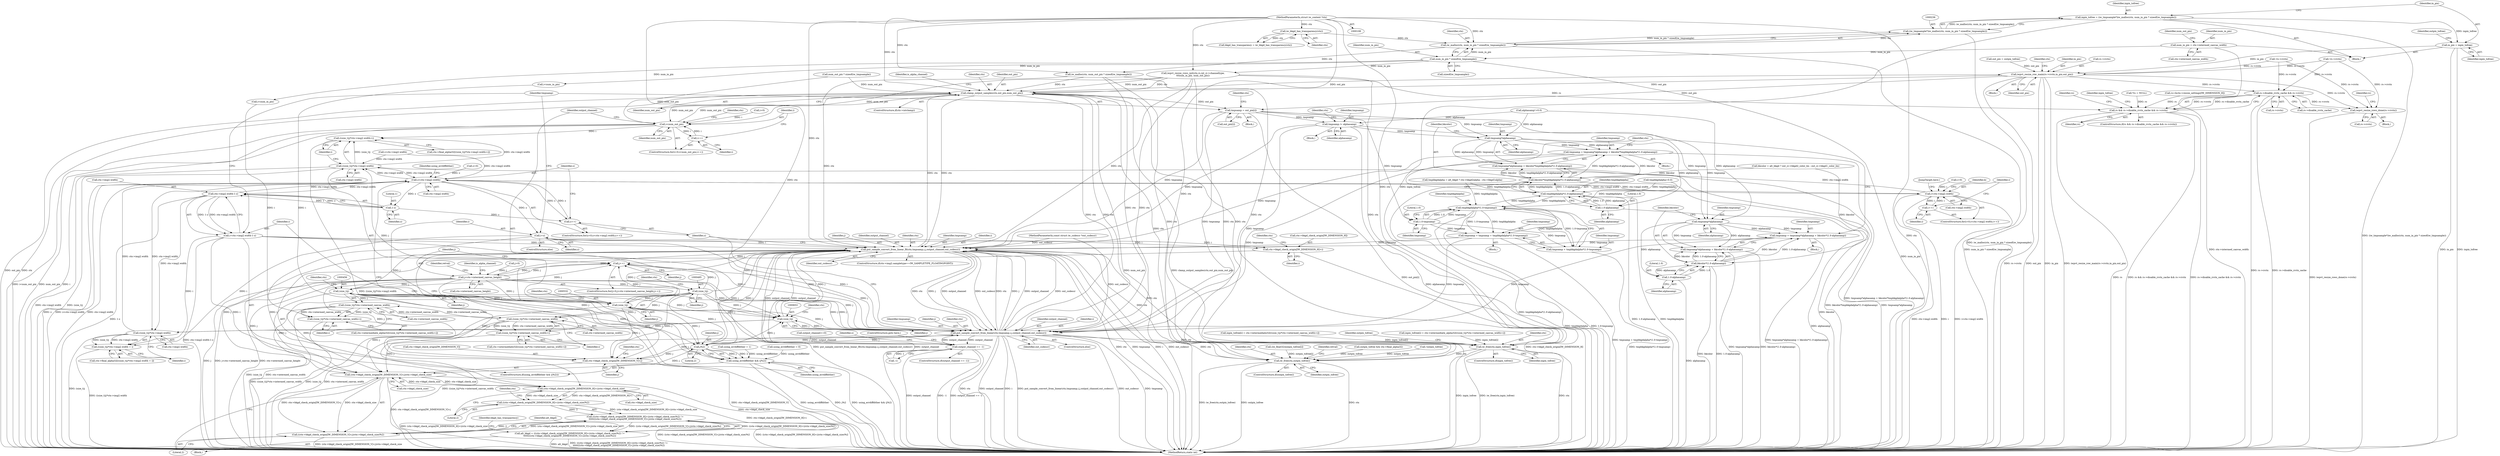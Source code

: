 digraph "0_imageworsener_a4f247707f08e322f0b41e82c3e06e224240a654_0@API" {
"1000243" [label="(Call,in_pix = inpix_tofree)"];
"1000233" [label="(Call,inpix_tofree = (iw_tmpsample*)iw_malloc(ctx, num_in_pix * sizeof(iw_tmpsample)))"];
"1000235" [label="(Call,(iw_tmpsample*)iw_malloc(ctx, num_in_pix * sizeof(iw_tmpsample)))"];
"1000237" [label="(Call,iw_malloc(ctx, num_in_pix * sizeof(iw_tmpsample)))"];
"1000231" [label="(Call,iw_bkgd_has_transparency(ctx))"];
"1000109" [label="(MethodParameterIn,struct iw_context *ctx)"];
"1000239" [label="(Call,num_in_pix * sizeof(iw_tmpsample))"];
"1000168" [label="(Call,num_in_pix = ctx->intermed_canvas_width)"];
"1000491" [label="(Call,iwpvt_resize_row_main(rs->rrctx,in_pix,out_pix))"];
"1000501" [label="(Call,clamp_output_samples(ctx,out_pix,num_out_pix))"];
"1000518" [label="(Call,i<num_out_pix)"];
"1000521" [label="(Call,i++)"];
"1000529" [label="(Call,((size_t)j)*ctx->img2.width+i)"];
"1000587" [label="(Call,tmpsamp = out_pix[i])"];
"1000666" [label="(Call,tmpsamp /= alphasamp)"];
"1000697" [label="(Call,tmpsamp*alphasamp)"];
"1000694" [label="(Call,tmpsamp = tmpsamp*alphasamp + bkcolor*tmpbkgdalpha*(1.0-alphasamp))"];
"1000743" [label="(Call,put_sample_convert_from_linear_flt(ctx,tmpsamp,i,j,output_channel,out_csdescr))"];
"1000429" [label="(Call,j++)"];
"1000424" [label="(Call,j<ctx->intermed_canvas_height)"];
"1000455" [label="(Call,(size_t)j)"];
"1000454" [label="(Call,((size_t)j)*ctx->intermed_canvas_width)"];
"1000453" [label="(Call,((size_t)j)*ctx->intermed_canvas_width+i)"];
"1000483" [label="(Call,((size_t)j)*ctx->intermed_canvas_width)"];
"1000482" [label="(Call,((size_t)j)*ctx->intermed_canvas_width+i)"];
"1000531" [label="(Call,(size_t)j)"];
"1000530" [label="(Call,((size_t)j)*ctx->img2.width)"];
"1000556" [label="(Call,z<ctx->img2.width)"];
"1000563" [label="(Call,z++)"];
"1000574" [label="(Call,ctx->img2.width-1-z)"];
"1000572" [label="(Call,i=ctx->img2.width-1-z)"];
"1000601" [label="(Call,(ctx->bkgd_check_origin[IW_DIMENSION_H]+i)/ctx->bkgd_check_size)"];
"1000600" [label="(Call,((ctx->bkgd_check_origin[IW_DIMENSION_H]+i)/ctx->bkgd_check_size)%2)"];
"1000599" [label="(Call,(((ctx->bkgd_check_origin[IW_DIMENSION_H]+i)/ctx->bkgd_check_size)%2) !=\n\t\t\t\t\t(((ctx->bkgd_check_origin[IW_DIMENSION_V]+j)/ctx->bkgd_check_size)%2))"];
"1000597" [label="(Call,alt_bkgd = (((ctx->bkgd_check_origin[IW_DIMENSION_H]+i)/ctx->bkgd_check_size)%2) !=\n\t\t\t\t\t(((ctx->bkgd_check_origin[IW_DIMENSION_V]+j)/ctx->bkgd_check_size)%2))"];
"1000614" [label="(Call,(ctx->bkgd_check_origin[IW_DIMENSION_V]+j)/ctx->bkgd_check_size)"];
"1000613" [label="(Call,((ctx->bkgd_check_origin[IW_DIMENSION_V]+j)/ctx->bkgd_check_size)%2)"];
"1000602" [label="(Call,ctx->bkgd_check_origin[IW_DIMENSION_H]+i)"];
"1000650" [label="(Call,((size_t)j)*ctx->img2.width + i)"];
"1000751" [label="(Call,put_sample_convert_from_linear(ctx,tmpsamp,i,j,output_channel,out_csdescr))"];
"1000546" [label="(Call,output_channel == -1)"];
"1000569" [label="(Call,j%2)"];
"1000567" [label="(Call,using_errdiffdither && (j%2))"];
"1000615" [label="(Call,ctx->bkgd_check_origin[IW_DIMENSION_V]+j)"];
"1000652" [label="(Call,(size_t)j)"];
"1000651" [label="(Call,((size_t)j)*ctx->img2.width)"];
"1000842" [label="(Call,iw_free(ctx,inpix_tofree))"];
"1000847" [label="(Call,iw_free(ctx,outpix_tofree))"];
"1000580" [label="(Call,1-z)"];
"1000584" [label="(Call,i=z)"];
"1000765" [label="(Call,i<ctx->img2.width)"];
"1000772" [label="(Call,i++)"];
"1000484" [label="(Call,(size_t)j)"];
"1000696" [label="(Call,tmpsamp*alphasamp + bkcolor*tmpbkgdalpha*(1.0-alphasamp))"];
"1000704" [label="(Call,1.0-alphasamp)"];
"1000702" [label="(Call,tmpbkgdalpha*(1.0-alphasamp))"];
"1000700" [label="(Call,bkcolor*tmpbkgdalpha*(1.0-alphasamp))"];
"1000730" [label="(Call,tmpbkgdalpha*(1.0-tmpsamp))"];
"1000726" [label="(Call,tmpsamp = tmpsamp + tmpbkgdalpha*(1.0-tmpsamp))"];
"1000728" [label="(Call,tmpsamp + tmpbkgdalpha*(1.0-tmpsamp))"];
"1000712" [label="(Call,tmpsamp*alphasamp)"];
"1000709" [label="(Call,tmpsamp = tmpsamp*alphasamp + bkcolor*(1.0-alphasamp))"];
"1000711" [label="(Call,tmpsamp*alphasamp + bkcolor*(1.0-alphasamp))"];
"1000717" [label="(Call,1.0-alphasamp)"];
"1000715" [label="(Call,bkcolor*(1.0-alphasamp))"];
"1000732" [label="(Call,1.0-tmpsamp)"];
"1000823" [label="(Call,rs->disable_rrctx_cache && rs->rrctx)"];
"1000821" [label="(Call,rs && rs->disable_rrctx_cache && rs->rrctx)"];
"1000831" [label="(Call,iwpvt_resize_rows_done(rs->rrctx))"];
"1000572" [label="(Call,i=ctx->img2.width-1-z)"];
"1000564" [label="(Identifier,z)"];
"1000714" [label="(Identifier,alphasamp)"];
"1000711" [label="(Call,tmpsamp*alphasamp + bkcolor*(1.0-alphasamp))"];
"1000486" [label="(Identifier,j)"];
"1000243" [label="(Call,in_pix = inpix_tofree)"];
"1000445" [label="(Call,inpix_tofree[i] = ctx->intermediate_alpha32[((size_t)j)*ctx->intermed_canvas_width+i])"];
"1000717" [label="(Call,1.0-alphasamp)"];
"1000646" [label="(Call,ctx->final_alpha32[((size_t)j)*ctx->img2.width + i])"];
"1000257" [label="(Call,!outpix_tofree)"];
"1000232" [label="(Identifier,ctx)"];
"1000522" [label="(Identifier,i)"];
"1000681" [label="(Call,bkcolor = alt_bkgd ? out_ci->bkgd2_color_lin : out_ci->bkgd1_color_lin)"];
"1000610" [label="(Identifier,ctx)"];
"1000618" [label="(Identifier,ctx)"];
"1000827" [label="(Call,rs->rrctx)"];
"1000530" [label="(Call,((size_t)j)*ctx->img2.width)"];
"1000487" [label="(Call,ctx->intermed_canvas_width)"];
"1000652" [label="(Call,(size_t)j)"];
"1000696" [label="(Call,tmpsamp*alphasamp + bkcolor*tmpbkgdalpha*(1.0-alphasamp))"];
"1000729" [label="(Identifier,tmpsamp)"];
"1000695" [label="(Identifier,tmpsamp)"];
"1000817" [label="(Identifier,retval)"];
"1000468" [label="(Call,i<num_in_pix)"];
"1000609" [label="(Call,ctx->bkgd_check_size)"];
"1000747" [label="(Identifier,j)"];
"1000548" [label="(Call,-1)"];
"1000726" [label="(Call,tmpsamp = tmpsamp + tmpbkgdalpha*(1.0-tmpsamp))"];
"1000608" [label="(Identifier,i)"];
"1000240" [label="(Identifier,num_in_pix)"];
"1000573" [label="(Identifier,i)"];
"1000732" [label="(Call,1.0-tmpsamp)"];
"1000461" [label="(Identifier,i)"];
"1000843" [label="(Identifier,ctx)"];
"1000753" [label="(Identifier,tmpsamp)"];
"1000514" [label="(ControlStructure,for(i=0;i<num_out_pix;i++))"];
"1000233" [label="(Call,inpix_tofree = (iw_tmpsample*)iw_malloc(ctx, num_in_pix * sizeof(iw_tmpsample)))"];
"1000241" [label="(Call,sizeof(iw_tmpsample))"];
"1000587" [label="(Call,tmpsamp = out_pix[i])"];
"1000426" [label="(Call,ctx->intermed_canvas_height)"];
"1000454" [label="(Call,((size_t)j)*ctx->intermed_canvas_width)"];
"1000822" [label="(Identifier,rs)"];
"1000762" [label="(Call,i=0)"];
"1000533" [label="(Identifier,j)"];
"1000585" [label="(Identifier,i)"];
"1000571" [label="(Literal,2)"];
"1000170" [label="(Call,ctx->intermed_canvas_width)"];
"1000821" [label="(Call,rs && rs->disable_rrctx_cache && rs->rrctx)"];
"1000234" [label="(Identifier,inpix_tofree)"];
"1000431" [label="(Block,)"];
"1000484" [label="(Call,(size_t)j)"];
"1000709" [label="(Call,tmpsamp = tmpsamp*alphasamp + bkcolor*(1.0-alphasamp))"];
"1000581" [label="(Literal,1)"];
"1000352" [label="(Call,using_errdiffdither = 1)"];
"1000568" [label="(Identifier,using_errdiffdither)"];
"1000772" [label="(Call,i++)"];
"1000755" [label="(Identifier,j)"];
"1000734" [label="(Identifier,tmpsamp)"];
"1000503" [label="(Identifier,out_pix)"];
"1000597" [label="(Call,alt_bkgd = (((ctx->bkgd_check_origin[IW_DIMENSION_H]+i)/ctx->bkgd_check_size)%2) !=\n\t\t\t\t\t(((ctx->bkgd_check_origin[IW_DIMENSION_V]+j)/ctx->bkgd_check_size)%2))"];
"1000247" [label="(Identifier,outpix_tofree)"];
"1000766" [label="(Identifier,i)"];
"1000495" [label="(Identifier,in_pix)"];
"1000700" [label="(Call,bkcolor*tmpbkgdalpha*(1.0-alphasamp))"];
"1000252" [label="(Call,num_out_pix * sizeof(iw_tmpsample))"];
"1000603" [label="(Call,ctx->bkgd_check_origin[IW_DIMENSION_H])"];
"1000496" [label="(Identifier,out_pix)"];
"1000483" [label="(Call,((size_t)j)*ctx->intermed_canvas_width)"];
"1000752" [label="(Identifier,ctx)"];
"1000458" [label="(Call,ctx->intermed_canvas_width)"];
"1000109" [label="(MethodParameterIn,struct iw_context *ctx)"];
"1000527" [label="(Identifier,ctx)"];
"1000837" [label="(Identifier,rs)"];
"1000453" [label="(Call,((size_t)j)*ctx->intermed_canvas_width+i)"];
"1000520" [label="(Identifier,num_out_pix)"];
"1000712" [label="(Call,tmpsamp*alphasamp)"];
"1000596" [label="(Block,)"];
"1000719" [label="(Identifier,alphasamp)"];
"1000406" [label="(Call,iwpvt_resize_rows_init(ctx,rs,int_ci->channeltype,\n\t\t\tnum_in_pix, num_out_pix))"];
"1000546" [label="(Call,output_channel == -1)"];
"1000142" [label="(Call,tmpbkgdalpha=0.0)"];
"1000457" [label="(Identifier,j)"];
"1000672" [label="(Identifier,ctx)"];
"1000650" [label="(Call,((size_t)j)*ctx->img2.width + i)"];
"1000833" [label="(Identifier,rs)"];
"1000169" [label="(Identifier,num_in_pix)"];
"1000492" [label="(Call,rs->rrctx)"];
"1000575" [label="(Call,ctx->img2.width)"];
"1000848" [label="(Identifier,ctx)"];
"1000488" [label="(Identifier,ctx)"];
"1000765" [label="(Call,i<ctx->img2.width)"];
"1000245" [label="(Identifier,inpix_tofree)"];
"1000557" [label="(Identifier,z)"];
"1000588" [label="(Identifier,tmpsamp)"];
"1000168" [label="(Call,num_in_pix = ctx->intermed_canvas_width)"];
"1000847" [label="(Call,iw_free(ctx,outpix_tofree))"];
"1000433" [label="(Identifier,is_alpha_channel)"];
"1000725" [label="(Block,)"];
"1000852" [label="(MethodReturn,static int)"];
"1000244" [label="(Identifier,in_pix)"];
"1000702" [label="(Call,tmpbkgdalpha*(1.0-alphasamp))"];
"1000547" [label="(Identifier,output_channel)"];
"1000614" [label="(Call,(ctx->bkgd_check_origin[IW_DIMENSION_V]+j)/ctx->bkgd_check_size)"];
"1000343" [label="(Call,output_channel>=0)"];
"1000260" [label="(Call,out_pix = outpix_tofree)"];
"1000231" [label="(Call,iw_bkgd_has_transparency(ctx))"];
"1000558" [label="(Call,ctx->img2.width)"];
"1000731" [label="(Identifier,tmpbkgdalpha)"];
"1000748" [label="(Identifier,output_channel)"];
"1000703" [label="(Identifier,tmpbkgdalpha)"];
"1000830" [label="(Block,)"];
"1000728" [label="(Call,tmpsamp + tmpbkgdalpha*(1.0-tmpsamp))"];
"1000521" [label="(Call,i++)"];
"1000425" [label="(Identifier,j)"];
"1000849" [label="(Identifier,outpix_tofree)"];
"1000497" [label="(ControlStructure,if(ctx->intclamp))"];
"1000482" [label="(Call,((size_t)j)*ctx->intermed_canvas_width+i)"];
"1000845" [label="(ControlStructure,if(outpix_tofree))"];
"1000250" [label="(Call,iw_malloc(ctx, num_out_pix * sizeof(iw_tmpsample)))"];
"1000490" [label="(Identifier,i)"];
"1000586" [label="(Identifier,z)"];
"1000491" [label="(Call,iwpvt_resize_row_main(rs->rrctx,in_pix,out_pix))"];
"1000710" [label="(Identifier,tmpsamp)"];
"1000749" [label="(Identifier,out_csdescr)"];
"1000730" [label="(Call,tmpbkgdalpha*(1.0-tmpsamp))"];
"1000602" [label="(Call,ctx->bkgd_check_origin[IW_DIMENSION_H]+i)"];
"1000622" [label="(Call,ctx->bkgd_check_size)"];
"1000540" [label="(Call,(iw_float32)outpix_tofree[i])"];
"1000767" [label="(Call,ctx->img2.width)"];
"1000666" [label="(Call,tmpsamp /= alphasamp)"];
"1000531" [label="(Call,(size_t)j)"];
"1000545" [label="(ControlStructure,if(output_channel == -1))"];
"1000629" [label="(Call,tmpbkgdalpha = alt_bkgd ? ctx->bkgd2alpha : ctx->bkgd1alpha)"];
"1000600" [label="(Call,((ctx->bkgd_check_origin[IW_DIMENSION_H]+i)/ctx->bkgd_check_size)%2)"];
"1000840" [label="(ControlStructure,if(inpix_tofree))"];
"1000553" [label="(Call,z=0)"];
"1000111" [label="(MethodParameterIn,const struct iw_csdescr *out_csdescr)"];
"1000761" [label="(ControlStructure,for(i=0;i<ctx->img2.width;i++))"];
"1000529" [label="(Call,((size_t)j)*ctx->img2.width+i)"];
"1000733" [label="(Literal,1.0)"];
"1000574" [label="(Call,ctx->img2.width-1-z)"];
"1000359" [label="(Call,i<ctx->img2.width)"];
"1000474" [label="(Call,inpix_tofree[i] = ctx->intermediate32[((size_t)j)*ctx->intermed_canvas_width+i])"];
"1000536" [label="(Identifier,ctx)"];
"1000449" [label="(Call,ctx->intermediate_alpha32[((size_t)j)*ctx->intermed_canvas_width+i])"];
"1000777" [label="(Identifier,k)"];
"1000744" [label="(Identifier,ctx)"];
"1000621" [label="(Identifier,j)"];
"1000554" [label="(Identifier,z)"];
"1000539" [label="(Identifier,i)"];
"1000567" [label="(Call,using_errdiffdither && (j%2))"];
"1000841" [label="(Identifier,inpix_tofree)"];
"1000706" [label="(Identifier,alphasamp)"];
"1000699" [label="(Identifier,alphasamp)"];
"1000421" [label="(Call,j=0)"];
"1000613" [label="(Call,((ctx->bkgd_check_origin[IW_DIMENSION_V]+j)/ctx->bkgd_check_size)%2)"];
"1000623" [label="(Identifier,ctx)"];
"1000655" [label="(Call,ctx->img2.width)"];
"1000563" [label="(Call,z++)"];
"1000713" [label="(Identifier,tmpsamp)"];
"1000665" [label="(Block,)"];
"1000507" [label="(Identifier,is_alpha_channel)"];
"1000757" [label="(Identifier,out_csdescr)"];
"1000525" [label="(Call,ctx->final_alpha32[((size_t)j)*ctx->img2.width+i])"];
"1000704" [label="(Call,1.0-alphasamp)"];
"1000174" [label="(Identifier,num_out_pix)"];
"1000420" [label="(ControlStructure,for(j=0;j<ctx->intermed_canvas_height;j++))"];
"1000815" [label="(JumpTarget,here:)"];
"1000745" [label="(Identifier,tmpsamp)"];
"1000657" [label="(Identifier,ctx)"];
"1000715" [label="(Call,bkcolor*(1.0-alphasamp))"];
"1000705" [label="(Literal,1.0)"];
"1000150" [label="(Call,*rs = NULL)"];
"1000601" [label="(Call,(ctx->bkgd_check_origin[IW_DIMENSION_H]+i)/ctx->bkgd_check_size)"];
"1000708" [label="(Block,)"];
"1000662" [label="(Call,alphasamp!=0.0)"];
"1000697" [label="(Call,tmpsamp*alphasamp)"];
"1000756" [label="(Identifier,output_channel)"];
"1000515" [label="(Call,i=0)"];
"1000519" [label="(Identifier,i)"];
"1000569" [label="(Call,j%2)"];
"1000759" [label="(Identifier,using_errdiffdither)"];
"1000612" [label="(Literal,2)"];
"1000667" [label="(Identifier,tmpsamp)"];
"1000439" [label="(Call,i<num_in_pix)"];
"1000582" [label="(Identifier,z)"];
"1000388" [label="(Call,rs=&ctx->resize_settings[IW_DIMENSION_H])"];
"1000750" [label="(ControlStructure,else)"];
"1000842" [label="(Call,iw_free(ctx,inpix_tofree))"];
"1000846" [label="(Identifier,outpix_tofree)"];
"1000693" [label="(Block,)"];
"1000739" [label="(Identifier,ctx)"];
"1000570" [label="(Identifier,j)"];
"1000718" [label="(Literal,1.0)"];
"1000552" [label="(ControlStructure,for(z=0;z<ctx->img2.width;z++))"];
"1000424" [label="(Call,j<ctx->intermed_canvas_height)"];
"1000584" [label="(Call,i=z)"];
"1000627" [label="(Identifier,bkgd_has_transparency)"];
"1000478" [label="(Call,ctx->intermediate32[((size_t)j)*ctx->intermed_canvas_width+i])"];
"1000727" [label="(Identifier,tmpsamp)"];
"1000565" [label="(Block,)"];
"1000518" [label="(Call,i<num_out_pix)"];
"1000499" [label="(Identifier,ctx)"];
"1000502" [label="(Identifier,ctx)"];
"1000701" [label="(Identifier,bkcolor)"];
"1000694" [label="(Call,tmpsamp = tmpsamp*alphasamp + bkcolor*tmpbkgdalpha*(1.0-alphasamp))"];
"1000698" [label="(Identifier,tmpsamp)"];
"1000660" [label="(Identifier,i)"];
"1000851" [label="(Identifier,retval)"];
"1000504" [label="(Identifier,num_out_pix)"];
"1000751" [label="(Call,put_sample_convert_from_linear(ctx,tmpsamp,i,j,output_channel,out_csdescr))"];
"1000716" [label="(Identifier,bkcolor)"];
"1000616" [label="(Call,ctx->bkgd_check_origin[IW_DIMENSION_V])"];
"1000743" [label="(Call,put_sample_convert_from_linear_flt(ctx,tmpsamp,i,j,output_channel,out_csdescr))"];
"1000589" [label="(Call,out_pix[i])"];
"1000735" [label="(ControlStructure,if(ctx->img2.sampletype==IW_SAMPLETYPE_FLOATINGPOINT))"];
"1000754" [label="(Identifier,i)"];
"1000135" [label="(Call,using_errdiffdither = 0)"];
"1000824" [label="(Call,rs->disable_rrctx_cache)"];
"1000820" [label="(ControlStructure,if(rs && rs->disable_rrctx_cache && rs->rrctx))"];
"1000501" [label="(Call,clamp_output_samples(ctx,out_pix,num_out_pix))"];
"1000237" [label="(Call,iw_malloc(ctx, num_in_pix * sizeof(iw_tmpsample)))"];
"1000229" [label="(Call,bkgd_has_transparency = iw_bkgd_has_transparency(ctx))"];
"1000556" [label="(Call,z<ctx->img2.width)"];
"1000508" [label="(Call,outpix_tofree && ctx->final_alpha32)"];
"1000112" [label="(Block,)"];
"1000429" [label="(Call,j++)"];
"1000235" [label="(Call,(iw_tmpsample*)iw_malloc(ctx, num_in_pix * sizeof(iw_tmpsample)))"];
"1000397" [label="(Call,!rs->rrctx)"];
"1000580" [label="(Call,1-z)"];
"1000831" [label="(Call,iwpvt_resize_rows_done(rs->rrctx))"];
"1000551" [label="(ControlStructure,goto here;)"];
"1000238" [label="(Identifier,ctx)"];
"1000823" [label="(Call,rs->disable_rrctx_cache && rs->rrctx)"];
"1000625" [label="(Literal,2)"];
"1000654" [label="(Identifier,j)"];
"1000746" [label="(Identifier,i)"];
"1000430" [label="(Identifier,j)"];
"1000598" [label="(Identifier,alt_bkgd)"];
"1000455" [label="(Call,(size_t)j)"];
"1000651" [label="(Call,((size_t)j)*ctx->img2.width)"];
"1000599" [label="(Call,(((ctx->bkgd_check_origin[IW_DIMENSION_H]+i)/ctx->bkgd_check_size)%2) !=\n\t\t\t\t\t(((ctx->bkgd_check_origin[IW_DIMENSION_V]+j)/ctx->bkgd_check_size)%2))"];
"1000566" [label="(ControlStructure,if(using_errdiffdither && (j%2)))"];
"1000832" [label="(Call,rs->rrctx)"];
"1000668" [label="(Identifier,alphasamp)"];
"1000415" [label="(Call,!rs->rrctx)"];
"1000459" [label="(Identifier,ctx)"];
"1000844" [label="(Identifier,inpix_tofree)"];
"1000615" [label="(Call,ctx->bkgd_check_origin[IW_DIMENSION_V]+j)"];
"1000534" [label="(Call,ctx->img2.width)"];
"1000583" [label="(ControlStructure,else)"];
"1000239" [label="(Call,num_in_pix * sizeof(iw_tmpsample))"];
"1000773" [label="(Identifier,i)"];
"1000594" [label="(Identifier,ctx)"];
"1000243" -> "1000112"  [label="AST: "];
"1000243" -> "1000245"  [label="CFG: "];
"1000244" -> "1000243"  [label="AST: "];
"1000245" -> "1000243"  [label="AST: "];
"1000247" -> "1000243"  [label="CFG: "];
"1000243" -> "1000852"  [label="DDG: in_pix"];
"1000243" -> "1000852"  [label="DDG: inpix_tofree"];
"1000233" -> "1000243"  [label="DDG: inpix_tofree"];
"1000243" -> "1000491"  [label="DDG: in_pix"];
"1000233" -> "1000112"  [label="AST: "];
"1000233" -> "1000235"  [label="CFG: "];
"1000234" -> "1000233"  [label="AST: "];
"1000235" -> "1000233"  [label="AST: "];
"1000244" -> "1000233"  [label="CFG: "];
"1000233" -> "1000852"  [label="DDG: (iw_tmpsample*)iw_malloc(ctx, num_in_pix * sizeof(iw_tmpsample))"];
"1000235" -> "1000233"  [label="DDG: iw_malloc(ctx, num_in_pix * sizeof(iw_tmpsample))"];
"1000233" -> "1000842"  [label="DDG: inpix_tofree"];
"1000235" -> "1000237"  [label="CFG: "];
"1000236" -> "1000235"  [label="AST: "];
"1000237" -> "1000235"  [label="AST: "];
"1000235" -> "1000852"  [label="DDG: iw_malloc(ctx, num_in_pix * sizeof(iw_tmpsample))"];
"1000237" -> "1000235"  [label="DDG: ctx"];
"1000237" -> "1000235"  [label="DDG: num_in_pix * sizeof(iw_tmpsample)"];
"1000237" -> "1000239"  [label="CFG: "];
"1000238" -> "1000237"  [label="AST: "];
"1000239" -> "1000237"  [label="AST: "];
"1000237" -> "1000852"  [label="DDG: num_in_pix * sizeof(iw_tmpsample)"];
"1000231" -> "1000237"  [label="DDG: ctx"];
"1000109" -> "1000237"  [label="DDG: ctx"];
"1000239" -> "1000237"  [label="DDG: num_in_pix"];
"1000237" -> "1000250"  [label="DDG: ctx"];
"1000231" -> "1000229"  [label="AST: "];
"1000231" -> "1000232"  [label="CFG: "];
"1000232" -> "1000231"  [label="AST: "];
"1000229" -> "1000231"  [label="CFG: "];
"1000231" -> "1000229"  [label="DDG: ctx"];
"1000109" -> "1000231"  [label="DDG: ctx"];
"1000109" -> "1000108"  [label="AST: "];
"1000109" -> "1000852"  [label="DDG: ctx"];
"1000109" -> "1000250"  [label="DDG: ctx"];
"1000109" -> "1000406"  [label="DDG: ctx"];
"1000109" -> "1000501"  [label="DDG: ctx"];
"1000109" -> "1000743"  [label="DDG: ctx"];
"1000109" -> "1000751"  [label="DDG: ctx"];
"1000109" -> "1000842"  [label="DDG: ctx"];
"1000109" -> "1000847"  [label="DDG: ctx"];
"1000239" -> "1000241"  [label="CFG: "];
"1000240" -> "1000239"  [label="AST: "];
"1000241" -> "1000239"  [label="AST: "];
"1000239" -> "1000852"  [label="DDG: num_in_pix"];
"1000168" -> "1000239"  [label="DDG: num_in_pix"];
"1000239" -> "1000406"  [label="DDG: num_in_pix"];
"1000239" -> "1000439"  [label="DDG: num_in_pix"];
"1000239" -> "1000468"  [label="DDG: num_in_pix"];
"1000168" -> "1000112"  [label="AST: "];
"1000168" -> "1000170"  [label="CFG: "];
"1000169" -> "1000168"  [label="AST: "];
"1000170" -> "1000168"  [label="AST: "];
"1000174" -> "1000168"  [label="CFG: "];
"1000168" -> "1000852"  [label="DDG: ctx->intermed_canvas_width"];
"1000491" -> "1000431"  [label="AST: "];
"1000491" -> "1000496"  [label="CFG: "];
"1000492" -> "1000491"  [label="AST: "];
"1000495" -> "1000491"  [label="AST: "];
"1000496" -> "1000491"  [label="AST: "];
"1000499" -> "1000491"  [label="CFG: "];
"1000491" -> "1000852"  [label="DDG: out_pix"];
"1000491" -> "1000852"  [label="DDG: in_pix"];
"1000491" -> "1000852"  [label="DDG: iwpvt_resize_row_main(rs->rrctx,in_pix,out_pix)"];
"1000491" -> "1000852"  [label="DDG: rs->rrctx"];
"1000397" -> "1000491"  [label="DDG: rs->rrctx"];
"1000415" -> "1000491"  [label="DDG: rs->rrctx"];
"1000501" -> "1000491"  [label="DDG: out_pix"];
"1000260" -> "1000491"  [label="DDG: out_pix"];
"1000491" -> "1000501"  [label="DDG: out_pix"];
"1000491" -> "1000587"  [label="DDG: out_pix"];
"1000491" -> "1000823"  [label="DDG: rs->rrctx"];
"1000491" -> "1000831"  [label="DDG: rs->rrctx"];
"1000501" -> "1000497"  [label="AST: "];
"1000501" -> "1000504"  [label="CFG: "];
"1000502" -> "1000501"  [label="AST: "];
"1000503" -> "1000501"  [label="AST: "];
"1000504" -> "1000501"  [label="AST: "];
"1000507" -> "1000501"  [label="CFG: "];
"1000501" -> "1000852"  [label="DDG: out_pix"];
"1000501" -> "1000852"  [label="DDG: ctx"];
"1000501" -> "1000852"  [label="DDG: clamp_output_samples(ctx,out_pix,num_out_pix)"];
"1000501" -> "1000852"  [label="DDG: num_out_pix"];
"1000250" -> "1000501"  [label="DDG: ctx"];
"1000743" -> "1000501"  [label="DDG: ctx"];
"1000406" -> "1000501"  [label="DDG: ctx"];
"1000406" -> "1000501"  [label="DDG: num_out_pix"];
"1000751" -> "1000501"  [label="DDG: ctx"];
"1000518" -> "1000501"  [label="DDG: num_out_pix"];
"1000252" -> "1000501"  [label="DDG: num_out_pix"];
"1000501" -> "1000518"  [label="DDG: num_out_pix"];
"1000501" -> "1000587"  [label="DDG: out_pix"];
"1000501" -> "1000743"  [label="DDG: ctx"];
"1000501" -> "1000751"  [label="DDG: ctx"];
"1000501" -> "1000842"  [label="DDG: ctx"];
"1000501" -> "1000847"  [label="DDG: ctx"];
"1000518" -> "1000514"  [label="AST: "];
"1000518" -> "1000520"  [label="CFG: "];
"1000519" -> "1000518"  [label="AST: "];
"1000520" -> "1000518"  [label="AST: "];
"1000527" -> "1000518"  [label="CFG: "];
"1000547" -> "1000518"  [label="CFG: "];
"1000518" -> "1000852"  [label="DDG: num_out_pix"];
"1000518" -> "1000852"  [label="DDG: i"];
"1000518" -> "1000852"  [label="DDG: i<num_out_pix"];
"1000521" -> "1000518"  [label="DDG: i"];
"1000515" -> "1000518"  [label="DDG: i"];
"1000252" -> "1000518"  [label="DDG: num_out_pix"];
"1000406" -> "1000518"  [label="DDG: num_out_pix"];
"1000518" -> "1000521"  [label="DDG: i"];
"1000518" -> "1000529"  [label="DDG: i"];
"1000521" -> "1000514"  [label="AST: "];
"1000521" -> "1000522"  [label="CFG: "];
"1000522" -> "1000521"  [label="AST: "];
"1000519" -> "1000521"  [label="CFG: "];
"1000529" -> "1000525"  [label="AST: "];
"1000529" -> "1000539"  [label="CFG: "];
"1000530" -> "1000529"  [label="AST: "];
"1000539" -> "1000529"  [label="AST: "];
"1000525" -> "1000529"  [label="CFG: "];
"1000529" -> "1000852"  [label="DDG: ((size_t)j)*ctx->img2.width"];
"1000530" -> "1000529"  [label="DDG: (size_t)j"];
"1000530" -> "1000529"  [label="DDG: ctx->img2.width"];
"1000587" -> "1000565"  [label="AST: "];
"1000587" -> "1000589"  [label="CFG: "];
"1000588" -> "1000587"  [label="AST: "];
"1000589" -> "1000587"  [label="AST: "];
"1000594" -> "1000587"  [label="CFG: "];
"1000587" -> "1000852"  [label="DDG: out_pix[i]"];
"1000587" -> "1000666"  [label="DDG: tmpsamp"];
"1000587" -> "1000697"  [label="DDG: tmpsamp"];
"1000587" -> "1000712"  [label="DDG: tmpsamp"];
"1000587" -> "1000732"  [label="DDG: tmpsamp"];
"1000587" -> "1000743"  [label="DDG: tmpsamp"];
"1000587" -> "1000751"  [label="DDG: tmpsamp"];
"1000666" -> "1000665"  [label="AST: "];
"1000666" -> "1000668"  [label="CFG: "];
"1000667" -> "1000666"  [label="AST: "];
"1000668" -> "1000666"  [label="AST: "];
"1000672" -> "1000666"  [label="CFG: "];
"1000666" -> "1000852"  [label="DDG: alphasamp"];
"1000662" -> "1000666"  [label="DDG: alphasamp"];
"1000666" -> "1000697"  [label="DDG: tmpsamp"];
"1000666" -> "1000712"  [label="DDG: tmpsamp"];
"1000666" -> "1000743"  [label="DDG: tmpsamp"];
"1000666" -> "1000751"  [label="DDG: tmpsamp"];
"1000697" -> "1000696"  [label="AST: "];
"1000697" -> "1000699"  [label="CFG: "];
"1000698" -> "1000697"  [label="AST: "];
"1000699" -> "1000697"  [label="AST: "];
"1000701" -> "1000697"  [label="CFG: "];
"1000697" -> "1000694"  [label="DDG: tmpsamp"];
"1000697" -> "1000694"  [label="DDG: alphasamp"];
"1000697" -> "1000696"  [label="DDG: tmpsamp"];
"1000697" -> "1000696"  [label="DDG: alphasamp"];
"1000662" -> "1000697"  [label="DDG: alphasamp"];
"1000697" -> "1000704"  [label="DDG: alphasamp"];
"1000694" -> "1000693"  [label="AST: "];
"1000694" -> "1000696"  [label="CFG: "];
"1000695" -> "1000694"  [label="AST: "];
"1000696" -> "1000694"  [label="AST: "];
"1000739" -> "1000694"  [label="CFG: "];
"1000694" -> "1000852"  [label="DDG: tmpsamp*alphasamp + bkcolor*tmpbkgdalpha*(1.0-alphasamp)"];
"1000700" -> "1000694"  [label="DDG: bkcolor"];
"1000700" -> "1000694"  [label="DDG: tmpbkgdalpha*(1.0-alphasamp)"];
"1000694" -> "1000743"  [label="DDG: tmpsamp"];
"1000694" -> "1000751"  [label="DDG: tmpsamp"];
"1000743" -> "1000735"  [label="AST: "];
"1000743" -> "1000749"  [label="CFG: "];
"1000744" -> "1000743"  [label="AST: "];
"1000745" -> "1000743"  [label="AST: "];
"1000746" -> "1000743"  [label="AST: "];
"1000747" -> "1000743"  [label="AST: "];
"1000748" -> "1000743"  [label="AST: "];
"1000749" -> "1000743"  [label="AST: "];
"1000564" -> "1000743"  [label="CFG: "];
"1000743" -> "1000852"  [label="DDG: output_channel"];
"1000743" -> "1000852"  [label="DDG: ctx"];
"1000743" -> "1000852"  [label="DDG: tmpsamp"];
"1000743" -> "1000852"  [label="DDG: i"];
"1000743" -> "1000852"  [label="DDG: out_csdescr"];
"1000743" -> "1000852"  [label="DDG: put_sample_convert_from_linear_flt(ctx,tmpsamp,i,j,output_channel,out_csdescr)"];
"1000743" -> "1000429"  [label="DDG: j"];
"1000743" -> "1000546"  [label="DDG: output_channel"];
"1000743" -> "1000569"  [label="DDG: j"];
"1000743" -> "1000614"  [label="DDG: j"];
"1000743" -> "1000615"  [label="DDG: j"];
"1000743" -> "1000652"  [label="DDG: j"];
"1000250" -> "1000743"  [label="DDG: ctx"];
"1000406" -> "1000743"  [label="DDG: ctx"];
"1000751" -> "1000743"  [label="DDG: ctx"];
"1000751" -> "1000743"  [label="DDG: j"];
"1000751" -> "1000743"  [label="DDG: output_channel"];
"1000751" -> "1000743"  [label="DDG: out_csdescr"];
"1000726" -> "1000743"  [label="DDG: tmpsamp"];
"1000709" -> "1000743"  [label="DDG: tmpsamp"];
"1000572" -> "1000743"  [label="DDG: i"];
"1000584" -> "1000743"  [label="DDG: i"];
"1000455" -> "1000743"  [label="DDG: j"];
"1000424" -> "1000743"  [label="DDG: j"];
"1000569" -> "1000743"  [label="DDG: j"];
"1000652" -> "1000743"  [label="DDG: j"];
"1000484" -> "1000743"  [label="DDG: j"];
"1000531" -> "1000743"  [label="DDG: j"];
"1000546" -> "1000743"  [label="DDG: output_channel"];
"1000111" -> "1000743"  [label="DDG: out_csdescr"];
"1000743" -> "1000751"  [label="DDG: ctx"];
"1000743" -> "1000751"  [label="DDG: j"];
"1000743" -> "1000751"  [label="DDG: output_channel"];
"1000743" -> "1000751"  [label="DDG: out_csdescr"];
"1000743" -> "1000842"  [label="DDG: ctx"];
"1000743" -> "1000847"  [label="DDG: ctx"];
"1000429" -> "1000420"  [label="AST: "];
"1000429" -> "1000430"  [label="CFG: "];
"1000430" -> "1000429"  [label="AST: "];
"1000425" -> "1000429"  [label="CFG: "];
"1000429" -> "1000424"  [label="DDG: j"];
"1000455" -> "1000429"  [label="DDG: j"];
"1000751" -> "1000429"  [label="DDG: j"];
"1000424" -> "1000429"  [label="DDG: j"];
"1000484" -> "1000429"  [label="DDG: j"];
"1000531" -> "1000429"  [label="DDG: j"];
"1000424" -> "1000420"  [label="AST: "];
"1000424" -> "1000426"  [label="CFG: "];
"1000425" -> "1000424"  [label="AST: "];
"1000426" -> "1000424"  [label="AST: "];
"1000433" -> "1000424"  [label="CFG: "];
"1000817" -> "1000424"  [label="CFG: "];
"1000424" -> "1000852"  [label="DDG: ctx->intermed_canvas_height"];
"1000424" -> "1000852"  [label="DDG: j"];
"1000424" -> "1000852"  [label="DDG: j<ctx->intermed_canvas_height"];
"1000421" -> "1000424"  [label="DDG: j"];
"1000424" -> "1000455"  [label="DDG: j"];
"1000424" -> "1000484"  [label="DDG: j"];
"1000424" -> "1000531"  [label="DDG: j"];
"1000424" -> "1000569"  [label="DDG: j"];
"1000424" -> "1000614"  [label="DDG: j"];
"1000424" -> "1000615"  [label="DDG: j"];
"1000424" -> "1000652"  [label="DDG: j"];
"1000424" -> "1000751"  [label="DDG: j"];
"1000455" -> "1000454"  [label="AST: "];
"1000455" -> "1000457"  [label="CFG: "];
"1000456" -> "1000455"  [label="AST: "];
"1000457" -> "1000455"  [label="AST: "];
"1000459" -> "1000455"  [label="CFG: "];
"1000455" -> "1000454"  [label="DDG: j"];
"1000455" -> "1000531"  [label="DDG: j"];
"1000455" -> "1000569"  [label="DDG: j"];
"1000455" -> "1000614"  [label="DDG: j"];
"1000455" -> "1000615"  [label="DDG: j"];
"1000455" -> "1000652"  [label="DDG: j"];
"1000455" -> "1000751"  [label="DDG: j"];
"1000454" -> "1000453"  [label="AST: "];
"1000454" -> "1000458"  [label="CFG: "];
"1000458" -> "1000454"  [label="AST: "];
"1000461" -> "1000454"  [label="CFG: "];
"1000454" -> "1000852"  [label="DDG: (size_t)j"];
"1000454" -> "1000852"  [label="DDG: ctx->intermed_canvas_width"];
"1000454" -> "1000453"  [label="DDG: (size_t)j"];
"1000454" -> "1000453"  [label="DDG: ctx->intermed_canvas_width"];
"1000483" -> "1000454"  [label="DDG: ctx->intermed_canvas_width"];
"1000454" -> "1000483"  [label="DDG: ctx->intermed_canvas_width"];
"1000453" -> "1000449"  [label="AST: "];
"1000453" -> "1000461"  [label="CFG: "];
"1000461" -> "1000453"  [label="AST: "];
"1000449" -> "1000453"  [label="CFG: "];
"1000453" -> "1000852"  [label="DDG: ((size_t)j)*ctx->intermed_canvas_width"];
"1000439" -> "1000453"  [label="DDG: i"];
"1000483" -> "1000482"  [label="AST: "];
"1000483" -> "1000487"  [label="CFG: "];
"1000484" -> "1000483"  [label="AST: "];
"1000487" -> "1000483"  [label="AST: "];
"1000490" -> "1000483"  [label="CFG: "];
"1000483" -> "1000852"  [label="DDG: ctx->intermed_canvas_width"];
"1000483" -> "1000852"  [label="DDG: (size_t)j"];
"1000483" -> "1000482"  [label="DDG: (size_t)j"];
"1000483" -> "1000482"  [label="DDG: ctx->intermed_canvas_width"];
"1000484" -> "1000483"  [label="DDG: j"];
"1000482" -> "1000478"  [label="AST: "];
"1000482" -> "1000490"  [label="CFG: "];
"1000490" -> "1000482"  [label="AST: "];
"1000478" -> "1000482"  [label="CFG: "];
"1000482" -> "1000852"  [label="DDG: ((size_t)j)*ctx->intermed_canvas_width"];
"1000468" -> "1000482"  [label="DDG: i"];
"1000531" -> "1000530"  [label="AST: "];
"1000531" -> "1000533"  [label="CFG: "];
"1000532" -> "1000531"  [label="AST: "];
"1000533" -> "1000531"  [label="AST: "];
"1000536" -> "1000531"  [label="CFG: "];
"1000531" -> "1000530"  [label="DDG: j"];
"1000484" -> "1000531"  [label="DDG: j"];
"1000531" -> "1000569"  [label="DDG: j"];
"1000531" -> "1000614"  [label="DDG: j"];
"1000531" -> "1000615"  [label="DDG: j"];
"1000531" -> "1000652"  [label="DDG: j"];
"1000531" -> "1000751"  [label="DDG: j"];
"1000530" -> "1000534"  [label="CFG: "];
"1000534" -> "1000530"  [label="AST: "];
"1000539" -> "1000530"  [label="CFG: "];
"1000530" -> "1000852"  [label="DDG: (size_t)j"];
"1000530" -> "1000852"  [label="DDG: ctx->img2.width"];
"1000359" -> "1000530"  [label="DDG: ctx->img2.width"];
"1000765" -> "1000530"  [label="DDG: ctx->img2.width"];
"1000556" -> "1000530"  [label="DDG: ctx->img2.width"];
"1000530" -> "1000556"  [label="DDG: ctx->img2.width"];
"1000556" -> "1000552"  [label="AST: "];
"1000556" -> "1000558"  [label="CFG: "];
"1000557" -> "1000556"  [label="AST: "];
"1000558" -> "1000556"  [label="AST: "];
"1000568" -> "1000556"  [label="CFG: "];
"1000759" -> "1000556"  [label="CFG: "];
"1000556" -> "1000852"  [label="DDG: z"];
"1000556" -> "1000852"  [label="DDG: z<ctx->img2.width"];
"1000556" -> "1000852"  [label="DDG: ctx->img2.width"];
"1000553" -> "1000556"  [label="DDG: z"];
"1000563" -> "1000556"  [label="DDG: z"];
"1000574" -> "1000556"  [label="DDG: ctx->img2.width"];
"1000765" -> "1000556"  [label="DDG: ctx->img2.width"];
"1000359" -> "1000556"  [label="DDG: ctx->img2.width"];
"1000651" -> "1000556"  [label="DDG: ctx->img2.width"];
"1000556" -> "1000563"  [label="DDG: z"];
"1000556" -> "1000574"  [label="DDG: ctx->img2.width"];
"1000556" -> "1000580"  [label="DDG: z"];
"1000556" -> "1000584"  [label="DDG: z"];
"1000556" -> "1000651"  [label="DDG: ctx->img2.width"];
"1000556" -> "1000765"  [label="DDG: ctx->img2.width"];
"1000563" -> "1000552"  [label="AST: "];
"1000563" -> "1000564"  [label="CFG: "];
"1000564" -> "1000563"  [label="AST: "];
"1000557" -> "1000563"  [label="CFG: "];
"1000580" -> "1000563"  [label="DDG: z"];
"1000574" -> "1000572"  [label="AST: "];
"1000574" -> "1000580"  [label="CFG: "];
"1000575" -> "1000574"  [label="AST: "];
"1000580" -> "1000574"  [label="AST: "];
"1000572" -> "1000574"  [label="CFG: "];
"1000574" -> "1000852"  [label="DDG: 1-z"];
"1000574" -> "1000572"  [label="DDG: ctx->img2.width"];
"1000574" -> "1000572"  [label="DDG: 1-z"];
"1000580" -> "1000574"  [label="DDG: 1"];
"1000580" -> "1000574"  [label="DDG: z"];
"1000574" -> "1000651"  [label="DDG: ctx->img2.width"];
"1000572" -> "1000566"  [label="AST: "];
"1000573" -> "1000572"  [label="AST: "];
"1000588" -> "1000572"  [label="CFG: "];
"1000572" -> "1000852"  [label="DDG: ctx->img2.width-1-z"];
"1000572" -> "1000601"  [label="DDG: i"];
"1000572" -> "1000602"  [label="DDG: i"];
"1000572" -> "1000650"  [label="DDG: i"];
"1000572" -> "1000751"  [label="DDG: i"];
"1000601" -> "1000600"  [label="AST: "];
"1000601" -> "1000609"  [label="CFG: "];
"1000602" -> "1000601"  [label="AST: "];
"1000609" -> "1000601"  [label="AST: "];
"1000612" -> "1000601"  [label="CFG: "];
"1000601" -> "1000852"  [label="DDG: ctx->bkgd_check_origin[IW_DIMENSION_H]+i"];
"1000601" -> "1000600"  [label="DDG: ctx->bkgd_check_origin[IW_DIMENSION_H]+i"];
"1000601" -> "1000600"  [label="DDG: ctx->bkgd_check_size"];
"1000584" -> "1000601"  [label="DDG: i"];
"1000614" -> "1000601"  [label="DDG: ctx->bkgd_check_size"];
"1000601" -> "1000614"  [label="DDG: ctx->bkgd_check_size"];
"1000600" -> "1000599"  [label="AST: "];
"1000600" -> "1000612"  [label="CFG: "];
"1000612" -> "1000600"  [label="AST: "];
"1000618" -> "1000600"  [label="CFG: "];
"1000600" -> "1000852"  [label="DDG: (ctx->bkgd_check_origin[IW_DIMENSION_H]+i)/ctx->bkgd_check_size"];
"1000600" -> "1000599"  [label="DDG: (ctx->bkgd_check_origin[IW_DIMENSION_H]+i)/ctx->bkgd_check_size"];
"1000600" -> "1000599"  [label="DDG: 2"];
"1000599" -> "1000597"  [label="AST: "];
"1000599" -> "1000613"  [label="CFG: "];
"1000613" -> "1000599"  [label="AST: "];
"1000597" -> "1000599"  [label="CFG: "];
"1000599" -> "1000852"  [label="DDG: ((ctx->bkgd_check_origin[IW_DIMENSION_V]+j)/ctx->bkgd_check_size)%2"];
"1000599" -> "1000852"  [label="DDG: ((ctx->bkgd_check_origin[IW_DIMENSION_H]+i)/ctx->bkgd_check_size)%2"];
"1000599" -> "1000597"  [label="DDG: ((ctx->bkgd_check_origin[IW_DIMENSION_H]+i)/ctx->bkgd_check_size)%2"];
"1000599" -> "1000597"  [label="DDG: ((ctx->bkgd_check_origin[IW_DIMENSION_V]+j)/ctx->bkgd_check_size)%2"];
"1000613" -> "1000599"  [label="DDG: (ctx->bkgd_check_origin[IW_DIMENSION_V]+j)/ctx->bkgd_check_size"];
"1000613" -> "1000599"  [label="DDG: 2"];
"1000597" -> "1000596"  [label="AST: "];
"1000598" -> "1000597"  [label="AST: "];
"1000627" -> "1000597"  [label="CFG: "];
"1000597" -> "1000852"  [label="DDG: (((ctx->bkgd_check_origin[IW_DIMENSION_H]+i)/ctx->bkgd_check_size)%2) !=\n\t\t\t\t\t(((ctx->bkgd_check_origin[IW_DIMENSION_V]+j)/ctx->bkgd_check_size)%2)"];
"1000597" -> "1000852"  [label="DDG: alt_bkgd"];
"1000614" -> "1000613"  [label="AST: "];
"1000614" -> "1000622"  [label="CFG: "];
"1000615" -> "1000614"  [label="AST: "];
"1000622" -> "1000614"  [label="AST: "];
"1000625" -> "1000614"  [label="CFG: "];
"1000614" -> "1000852"  [label="DDG: ctx->bkgd_check_size"];
"1000614" -> "1000852"  [label="DDG: ctx->bkgd_check_origin[IW_DIMENSION_V]+j"];
"1000614" -> "1000613"  [label="DDG: ctx->bkgd_check_origin[IW_DIMENSION_V]+j"];
"1000614" -> "1000613"  [label="DDG: ctx->bkgd_check_size"];
"1000751" -> "1000614"  [label="DDG: j"];
"1000569" -> "1000614"  [label="DDG: j"];
"1000484" -> "1000614"  [label="DDG: j"];
"1000613" -> "1000625"  [label="CFG: "];
"1000625" -> "1000613"  [label="AST: "];
"1000613" -> "1000852"  [label="DDG: (ctx->bkgd_check_origin[IW_DIMENSION_V]+j)/ctx->bkgd_check_size"];
"1000602" -> "1000608"  [label="CFG: "];
"1000603" -> "1000602"  [label="AST: "];
"1000608" -> "1000602"  [label="AST: "];
"1000610" -> "1000602"  [label="CFG: "];
"1000602" -> "1000852"  [label="DDG: ctx->bkgd_check_origin[IW_DIMENSION_H]"];
"1000584" -> "1000602"  [label="DDG: i"];
"1000650" -> "1000646"  [label="AST: "];
"1000650" -> "1000660"  [label="CFG: "];
"1000651" -> "1000650"  [label="AST: "];
"1000660" -> "1000650"  [label="AST: "];
"1000646" -> "1000650"  [label="CFG: "];
"1000650" -> "1000852"  [label="DDG: ((size_t)j)*ctx->img2.width"];
"1000651" -> "1000650"  [label="DDG: (size_t)j"];
"1000651" -> "1000650"  [label="DDG: ctx->img2.width"];
"1000584" -> "1000650"  [label="DDG: i"];
"1000751" -> "1000750"  [label="AST: "];
"1000751" -> "1000757"  [label="CFG: "];
"1000752" -> "1000751"  [label="AST: "];
"1000753" -> "1000751"  [label="AST: "];
"1000754" -> "1000751"  [label="AST: "];
"1000755" -> "1000751"  [label="AST: "];
"1000756" -> "1000751"  [label="AST: "];
"1000757" -> "1000751"  [label="AST: "];
"1000564" -> "1000751"  [label="CFG: "];
"1000751" -> "1000852"  [label="DDG: i"];
"1000751" -> "1000852"  [label="DDG: put_sample_convert_from_linear(ctx,tmpsamp,i,j,output_channel,out_csdescr)"];
"1000751" -> "1000852"  [label="DDG: out_csdescr"];
"1000751" -> "1000852"  [label="DDG: tmpsamp"];
"1000751" -> "1000852"  [label="DDG: ctx"];
"1000751" -> "1000852"  [label="DDG: output_channel"];
"1000751" -> "1000546"  [label="DDG: output_channel"];
"1000751" -> "1000569"  [label="DDG: j"];
"1000751" -> "1000615"  [label="DDG: j"];
"1000751" -> "1000652"  [label="DDG: j"];
"1000250" -> "1000751"  [label="DDG: ctx"];
"1000406" -> "1000751"  [label="DDG: ctx"];
"1000726" -> "1000751"  [label="DDG: tmpsamp"];
"1000709" -> "1000751"  [label="DDG: tmpsamp"];
"1000584" -> "1000751"  [label="DDG: i"];
"1000569" -> "1000751"  [label="DDG: j"];
"1000652" -> "1000751"  [label="DDG: j"];
"1000484" -> "1000751"  [label="DDG: j"];
"1000546" -> "1000751"  [label="DDG: output_channel"];
"1000111" -> "1000751"  [label="DDG: out_csdescr"];
"1000751" -> "1000842"  [label="DDG: ctx"];
"1000751" -> "1000847"  [label="DDG: ctx"];
"1000546" -> "1000545"  [label="AST: "];
"1000546" -> "1000548"  [label="CFG: "];
"1000547" -> "1000546"  [label="AST: "];
"1000548" -> "1000546"  [label="AST: "];
"1000551" -> "1000546"  [label="CFG: "];
"1000554" -> "1000546"  [label="CFG: "];
"1000546" -> "1000852"  [label="DDG: -1"];
"1000546" -> "1000852"  [label="DDG: output_channel == -1"];
"1000546" -> "1000852"  [label="DDG: output_channel"];
"1000343" -> "1000546"  [label="DDG: output_channel"];
"1000548" -> "1000546"  [label="DDG: 1"];
"1000569" -> "1000567"  [label="AST: "];
"1000569" -> "1000571"  [label="CFG: "];
"1000570" -> "1000569"  [label="AST: "];
"1000571" -> "1000569"  [label="AST: "];
"1000567" -> "1000569"  [label="CFG: "];
"1000569" -> "1000567"  [label="DDG: j"];
"1000569" -> "1000567"  [label="DDG: 2"];
"1000484" -> "1000569"  [label="DDG: j"];
"1000569" -> "1000615"  [label="DDG: j"];
"1000569" -> "1000652"  [label="DDG: j"];
"1000567" -> "1000566"  [label="AST: "];
"1000567" -> "1000568"  [label="CFG: "];
"1000568" -> "1000567"  [label="AST: "];
"1000573" -> "1000567"  [label="CFG: "];
"1000585" -> "1000567"  [label="CFG: "];
"1000567" -> "1000852"  [label="DDG: using_errdiffdither"];
"1000567" -> "1000852"  [label="DDG: j%2"];
"1000567" -> "1000852"  [label="DDG: using_errdiffdither && (j%2)"];
"1000352" -> "1000567"  [label="DDG: using_errdiffdither"];
"1000135" -> "1000567"  [label="DDG: using_errdiffdither"];
"1000615" -> "1000621"  [label="CFG: "];
"1000616" -> "1000615"  [label="AST: "];
"1000621" -> "1000615"  [label="AST: "];
"1000623" -> "1000615"  [label="CFG: "];
"1000615" -> "1000852"  [label="DDG: ctx->bkgd_check_origin[IW_DIMENSION_V]"];
"1000484" -> "1000615"  [label="DDG: j"];
"1000652" -> "1000651"  [label="AST: "];
"1000652" -> "1000654"  [label="CFG: "];
"1000653" -> "1000652"  [label="AST: "];
"1000654" -> "1000652"  [label="AST: "];
"1000657" -> "1000652"  [label="CFG: "];
"1000652" -> "1000651"  [label="DDG: j"];
"1000484" -> "1000652"  [label="DDG: j"];
"1000651" -> "1000655"  [label="CFG: "];
"1000655" -> "1000651"  [label="AST: "];
"1000660" -> "1000651"  [label="CFG: "];
"1000651" -> "1000852"  [label="DDG: (size_t)j"];
"1000842" -> "1000840"  [label="AST: "];
"1000842" -> "1000844"  [label="CFG: "];
"1000843" -> "1000842"  [label="AST: "];
"1000844" -> "1000842"  [label="AST: "];
"1000846" -> "1000842"  [label="CFG: "];
"1000842" -> "1000852"  [label="DDG: ctx"];
"1000842" -> "1000852"  [label="DDG: inpix_tofree"];
"1000842" -> "1000852"  [label="DDG: iw_free(ctx,inpix_tofree)"];
"1000250" -> "1000842"  [label="DDG: ctx"];
"1000406" -> "1000842"  [label="DDG: ctx"];
"1000445" -> "1000842"  [label="DDG: inpix_tofree[i]"];
"1000474" -> "1000842"  [label="DDG: inpix_tofree[i]"];
"1000842" -> "1000847"  [label="DDG: ctx"];
"1000847" -> "1000845"  [label="AST: "];
"1000847" -> "1000849"  [label="CFG: "];
"1000848" -> "1000847"  [label="AST: "];
"1000849" -> "1000847"  [label="AST: "];
"1000851" -> "1000847"  [label="CFG: "];
"1000847" -> "1000852"  [label="DDG: outpix_tofree"];
"1000847" -> "1000852"  [label="DDG: ctx"];
"1000847" -> "1000852"  [label="DDG: iw_free(ctx,outpix_tofree)"];
"1000406" -> "1000847"  [label="DDG: ctx"];
"1000250" -> "1000847"  [label="DDG: ctx"];
"1000508" -> "1000847"  [label="DDG: outpix_tofree"];
"1000257" -> "1000847"  [label="DDG: outpix_tofree"];
"1000540" -> "1000847"  [label="DDG: outpix_tofree[i]"];
"1000580" -> "1000582"  [label="CFG: "];
"1000581" -> "1000580"  [label="AST: "];
"1000582" -> "1000580"  [label="AST: "];
"1000584" -> "1000583"  [label="AST: "];
"1000584" -> "1000586"  [label="CFG: "];
"1000585" -> "1000584"  [label="AST: "];
"1000586" -> "1000584"  [label="AST: "];
"1000588" -> "1000584"  [label="CFG: "];
"1000765" -> "1000761"  [label="AST: "];
"1000765" -> "1000767"  [label="CFG: "];
"1000766" -> "1000765"  [label="AST: "];
"1000767" -> "1000765"  [label="AST: "];
"1000777" -> "1000765"  [label="CFG: "];
"1000815" -> "1000765"  [label="CFG: "];
"1000765" -> "1000852"  [label="DDG: ctx->img2.width"];
"1000765" -> "1000852"  [label="DDG: i"];
"1000765" -> "1000852"  [label="DDG: i<ctx->img2.width"];
"1000772" -> "1000765"  [label="DDG: i"];
"1000762" -> "1000765"  [label="DDG: i"];
"1000765" -> "1000772"  [label="DDG: i"];
"1000772" -> "1000761"  [label="AST: "];
"1000772" -> "1000773"  [label="CFG: "];
"1000773" -> "1000772"  [label="AST: "];
"1000766" -> "1000772"  [label="CFG: "];
"1000484" -> "1000486"  [label="CFG: "];
"1000485" -> "1000484"  [label="AST: "];
"1000486" -> "1000484"  [label="AST: "];
"1000488" -> "1000484"  [label="CFG: "];
"1000696" -> "1000700"  [label="CFG: "];
"1000700" -> "1000696"  [label="AST: "];
"1000696" -> "1000852"  [label="DDG: bkcolor*tmpbkgdalpha*(1.0-alphasamp)"];
"1000696" -> "1000852"  [label="DDG: tmpsamp*alphasamp"];
"1000700" -> "1000696"  [label="DDG: bkcolor"];
"1000700" -> "1000696"  [label="DDG: tmpbkgdalpha*(1.0-alphasamp)"];
"1000704" -> "1000702"  [label="AST: "];
"1000704" -> "1000706"  [label="CFG: "];
"1000705" -> "1000704"  [label="AST: "];
"1000706" -> "1000704"  [label="AST: "];
"1000702" -> "1000704"  [label="CFG: "];
"1000704" -> "1000852"  [label="DDG: alphasamp"];
"1000704" -> "1000702"  [label="DDG: 1.0"];
"1000704" -> "1000702"  [label="DDG: alphasamp"];
"1000702" -> "1000700"  [label="AST: "];
"1000703" -> "1000702"  [label="AST: "];
"1000700" -> "1000702"  [label="CFG: "];
"1000702" -> "1000852"  [label="DDG: tmpbkgdalpha"];
"1000702" -> "1000852"  [label="DDG: 1.0-alphasamp"];
"1000702" -> "1000700"  [label="DDG: tmpbkgdalpha"];
"1000702" -> "1000700"  [label="DDG: 1.0-alphasamp"];
"1000629" -> "1000702"  [label="DDG: tmpbkgdalpha"];
"1000730" -> "1000702"  [label="DDG: tmpbkgdalpha"];
"1000142" -> "1000702"  [label="DDG: tmpbkgdalpha"];
"1000702" -> "1000730"  [label="DDG: tmpbkgdalpha"];
"1000701" -> "1000700"  [label="AST: "];
"1000700" -> "1000852"  [label="DDG: bkcolor"];
"1000700" -> "1000852"  [label="DDG: tmpbkgdalpha*(1.0-alphasamp)"];
"1000681" -> "1000700"  [label="DDG: bkcolor"];
"1000730" -> "1000728"  [label="AST: "];
"1000730" -> "1000732"  [label="CFG: "];
"1000731" -> "1000730"  [label="AST: "];
"1000732" -> "1000730"  [label="AST: "];
"1000728" -> "1000730"  [label="CFG: "];
"1000730" -> "1000852"  [label="DDG: tmpbkgdalpha"];
"1000730" -> "1000852"  [label="DDG: 1.0-tmpsamp"];
"1000730" -> "1000726"  [label="DDG: tmpbkgdalpha"];
"1000730" -> "1000726"  [label="DDG: 1.0-tmpsamp"];
"1000730" -> "1000728"  [label="DDG: tmpbkgdalpha"];
"1000730" -> "1000728"  [label="DDG: 1.0-tmpsamp"];
"1000629" -> "1000730"  [label="DDG: tmpbkgdalpha"];
"1000142" -> "1000730"  [label="DDG: tmpbkgdalpha"];
"1000732" -> "1000730"  [label="DDG: 1.0"];
"1000732" -> "1000730"  [label="DDG: tmpsamp"];
"1000726" -> "1000725"  [label="AST: "];
"1000726" -> "1000728"  [label="CFG: "];
"1000727" -> "1000726"  [label="AST: "];
"1000728" -> "1000726"  [label="AST: "];
"1000739" -> "1000726"  [label="CFG: "];
"1000726" -> "1000852"  [label="DDG: tmpsamp + tmpbkgdalpha*(1.0-tmpsamp)"];
"1000732" -> "1000726"  [label="DDG: tmpsamp"];
"1000729" -> "1000728"  [label="AST: "];
"1000728" -> "1000852"  [label="DDG: tmpbkgdalpha*(1.0-tmpsamp)"];
"1000732" -> "1000728"  [label="DDG: tmpsamp"];
"1000712" -> "1000711"  [label="AST: "];
"1000712" -> "1000714"  [label="CFG: "];
"1000713" -> "1000712"  [label="AST: "];
"1000714" -> "1000712"  [label="AST: "];
"1000716" -> "1000712"  [label="CFG: "];
"1000712" -> "1000709"  [label="DDG: tmpsamp"];
"1000712" -> "1000709"  [label="DDG: alphasamp"];
"1000712" -> "1000711"  [label="DDG: tmpsamp"];
"1000712" -> "1000711"  [label="DDG: alphasamp"];
"1000662" -> "1000712"  [label="DDG: alphasamp"];
"1000712" -> "1000717"  [label="DDG: alphasamp"];
"1000709" -> "1000708"  [label="AST: "];
"1000709" -> "1000711"  [label="CFG: "];
"1000710" -> "1000709"  [label="AST: "];
"1000711" -> "1000709"  [label="AST: "];
"1000739" -> "1000709"  [label="CFG: "];
"1000709" -> "1000852"  [label="DDG: tmpsamp*alphasamp + bkcolor*(1.0-alphasamp)"];
"1000715" -> "1000709"  [label="DDG: bkcolor"];
"1000715" -> "1000709"  [label="DDG: 1.0-alphasamp"];
"1000711" -> "1000715"  [label="CFG: "];
"1000715" -> "1000711"  [label="AST: "];
"1000711" -> "1000852"  [label="DDG: bkcolor*(1.0-alphasamp)"];
"1000711" -> "1000852"  [label="DDG: tmpsamp*alphasamp"];
"1000715" -> "1000711"  [label="DDG: bkcolor"];
"1000715" -> "1000711"  [label="DDG: 1.0-alphasamp"];
"1000717" -> "1000715"  [label="AST: "];
"1000717" -> "1000719"  [label="CFG: "];
"1000718" -> "1000717"  [label="AST: "];
"1000719" -> "1000717"  [label="AST: "];
"1000715" -> "1000717"  [label="CFG: "];
"1000717" -> "1000852"  [label="DDG: alphasamp"];
"1000717" -> "1000715"  [label="DDG: 1.0"];
"1000717" -> "1000715"  [label="DDG: alphasamp"];
"1000716" -> "1000715"  [label="AST: "];
"1000715" -> "1000852"  [label="DDG: bkcolor"];
"1000715" -> "1000852"  [label="DDG: 1.0-alphasamp"];
"1000681" -> "1000715"  [label="DDG: bkcolor"];
"1000732" -> "1000734"  [label="CFG: "];
"1000733" -> "1000732"  [label="AST: "];
"1000734" -> "1000732"  [label="AST: "];
"1000823" -> "1000821"  [label="AST: "];
"1000823" -> "1000824"  [label="CFG: "];
"1000823" -> "1000827"  [label="CFG: "];
"1000824" -> "1000823"  [label="AST: "];
"1000827" -> "1000823"  [label="AST: "];
"1000821" -> "1000823"  [label="CFG: "];
"1000823" -> "1000852"  [label="DDG: rs->rrctx"];
"1000823" -> "1000852"  [label="DDG: rs->disable_rrctx_cache"];
"1000823" -> "1000821"  [label="DDG: rs->disable_rrctx_cache"];
"1000823" -> "1000821"  [label="DDG: rs->rrctx"];
"1000397" -> "1000823"  [label="DDG: rs->rrctx"];
"1000415" -> "1000823"  [label="DDG: rs->rrctx"];
"1000823" -> "1000831"  [label="DDG: rs->rrctx"];
"1000821" -> "1000820"  [label="AST: "];
"1000821" -> "1000822"  [label="CFG: "];
"1000822" -> "1000821"  [label="AST: "];
"1000833" -> "1000821"  [label="CFG: "];
"1000841" -> "1000821"  [label="CFG: "];
"1000821" -> "1000852"  [label="DDG: rs->disable_rrctx_cache && rs->rrctx"];
"1000821" -> "1000852"  [label="DDG: rs"];
"1000821" -> "1000852"  [label="DDG: rs && rs->disable_rrctx_cache && rs->rrctx"];
"1000388" -> "1000821"  [label="DDG: rs"];
"1000150" -> "1000821"  [label="DDG: rs"];
"1000406" -> "1000821"  [label="DDG: rs"];
"1000831" -> "1000830"  [label="AST: "];
"1000831" -> "1000832"  [label="CFG: "];
"1000832" -> "1000831"  [label="AST: "];
"1000837" -> "1000831"  [label="CFG: "];
"1000831" -> "1000852"  [label="DDG: iwpvt_resize_rows_done(rs->rrctx)"];
"1000397" -> "1000831"  [label="DDG: rs->rrctx"];
"1000415" -> "1000831"  [label="DDG: rs->rrctx"];
}
